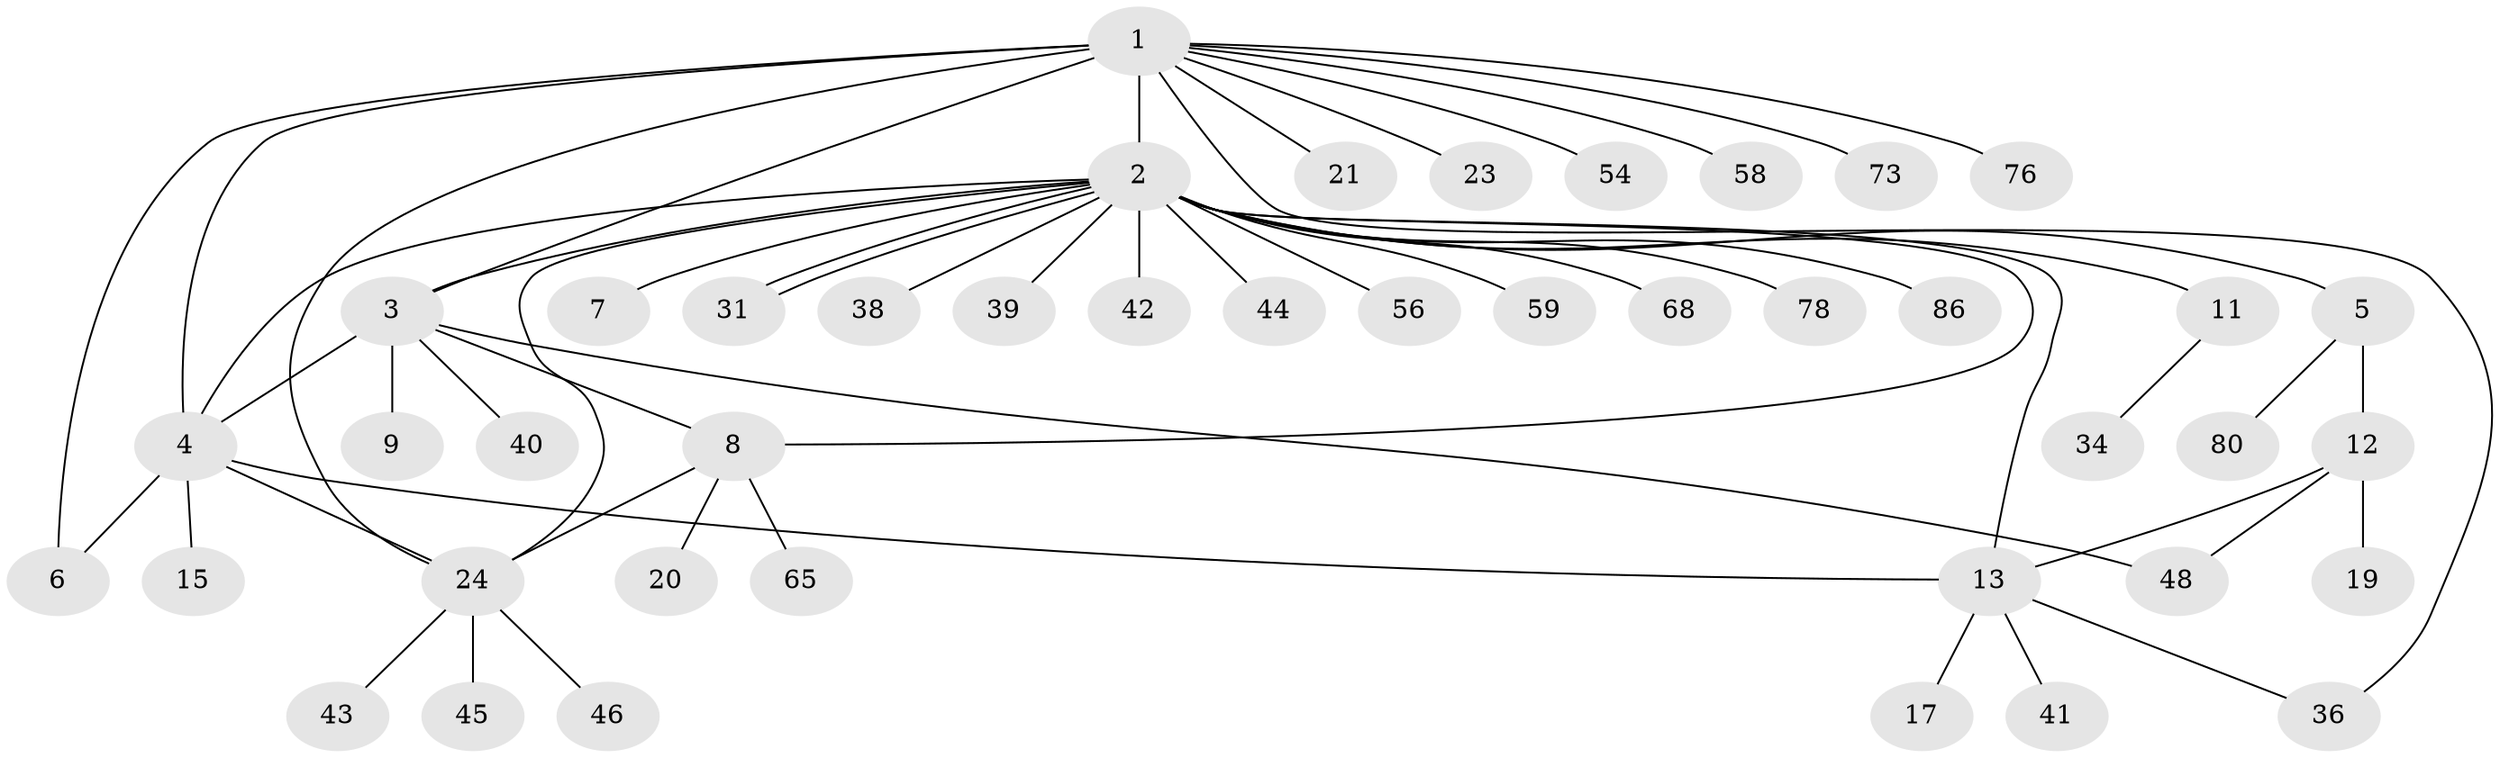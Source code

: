 // original degree distribution, {14: 0.011627906976744186, 16: 0.011627906976744186, 8: 0.03488372093023256, 4: 0.03488372093023256, 3: 0.08139534883720931, 2: 0.23255813953488372, 1: 0.5232558139534884, 5: 0.046511627906976744, 9: 0.011627906976744186, 11: 0.011627906976744186}
// Generated by graph-tools (version 1.1) at 2025/14/03/09/25 04:14:41]
// undirected, 43 vertices, 55 edges
graph export_dot {
graph [start="1"]
  node [color=gray90,style=filled];
  1 [super="+29"];
  2 [super="+10+25"];
  3;
  4 [super="+14"];
  5;
  6;
  7;
  8;
  9;
  11;
  12 [super="+33"];
  13 [super="+27+67+32"];
  15 [super="+75"];
  17 [super="+37+52"];
  19;
  20 [super="+28"];
  21 [super="+66"];
  23;
  24 [super="+35"];
  31 [super="+77"];
  34 [super="+63"];
  36 [super="+61"];
  38;
  39 [super="+55"];
  40;
  41;
  42;
  43;
  44;
  45;
  46;
  48 [super="+70"];
  54;
  56;
  58;
  59;
  65;
  68;
  73;
  76 [super="+79"];
  78;
  80;
  86;
  1 -- 2 [weight=2];
  1 -- 3;
  1 -- 4 [weight=3];
  1 -- 6;
  1 -- 21;
  1 -- 23;
  1 -- 36;
  1 -- 54;
  1 -- 58;
  1 -- 73;
  1 -- 76;
  1 -- 24;
  2 -- 3;
  2 -- 5;
  2 -- 7;
  2 -- 8;
  2 -- 11;
  2 -- 31;
  2 -- 31;
  2 -- 59;
  2 -- 68;
  2 -- 78;
  2 -- 86;
  2 -- 38;
  2 -- 39;
  2 -- 42;
  2 -- 44;
  2 -- 13;
  2 -- 56;
  2 -- 24;
  2 -- 4;
  3 -- 8;
  3 -- 9;
  3 -- 40;
  3 -- 48;
  3 -- 4 [weight=2];
  4 -- 13 [weight=2];
  4 -- 6;
  4 -- 24;
  4 -- 15 [weight=2];
  5 -- 12;
  5 -- 80;
  8 -- 20;
  8 -- 24;
  8 -- 65;
  11 -- 34;
  12 -- 13;
  12 -- 19;
  12 -- 48;
  13 -- 17;
  13 -- 41;
  13 -- 36;
  24 -- 46;
  24 -- 43;
  24 -- 45;
}
